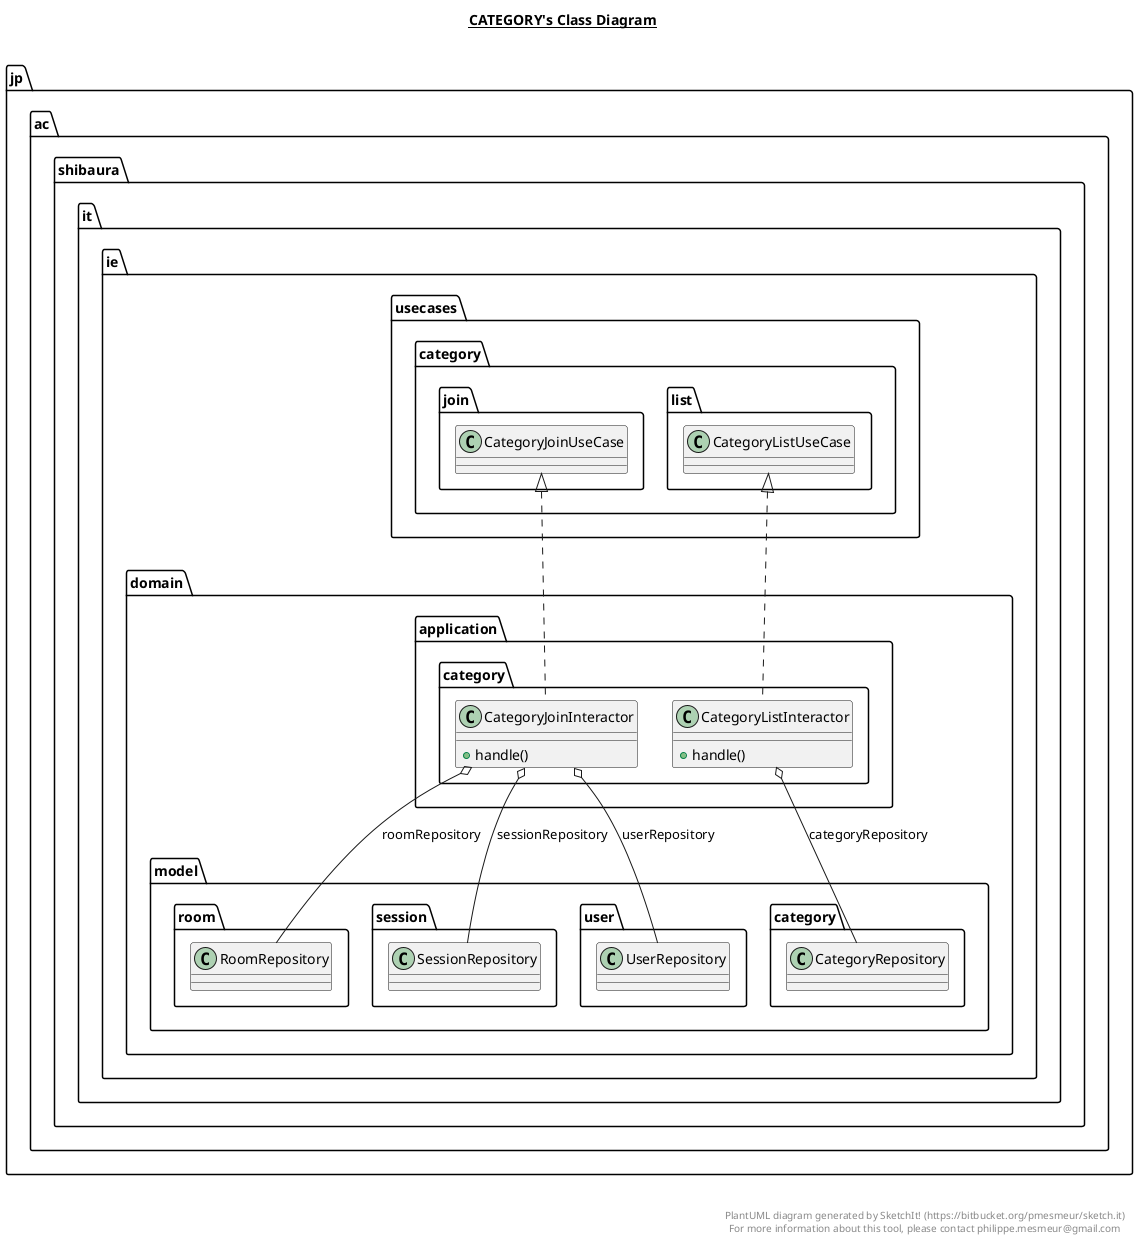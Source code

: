 @startuml

title __CATEGORY's Class Diagram__\n

  namespace jp.ac.shibaura.it.ie {
    namespace domain.application.category {
      class jp.ac.shibaura.it.ie.domain.application.category.CategoryJoinInteractor {
          + handle()
      }
    }
  }
  

  namespace jp.ac.shibaura.it.ie {
    namespace domain.application.category {
      class jp.ac.shibaura.it.ie.domain.application.category.CategoryListInteractor {
          + handle()
      }
    }
  }
  

  jp.ac.shibaura.it.ie.domain.application.category.CategoryJoinInteractor .up.|> jp.ac.shibaura.it.ie.usecases.category.join.CategoryJoinUseCase
  jp.ac.shibaura.it.ie.domain.application.category.CategoryJoinInteractor o-- jp.ac.shibaura.it.ie.domain.model.room.RoomRepository : roomRepository
  jp.ac.shibaura.it.ie.domain.application.category.CategoryJoinInteractor o-- jp.ac.shibaura.it.ie.domain.model.session.SessionRepository : sessionRepository
  jp.ac.shibaura.it.ie.domain.application.category.CategoryJoinInteractor o-- jp.ac.shibaura.it.ie.domain.model.user.UserRepository : userRepository
  jp.ac.shibaura.it.ie.domain.application.category.CategoryListInteractor .up.|> jp.ac.shibaura.it.ie.usecases.category.list.CategoryListUseCase
  jp.ac.shibaura.it.ie.domain.application.category.CategoryListInteractor o-- jp.ac.shibaura.it.ie.domain.model.category.CategoryRepository : categoryRepository


right footer


PlantUML diagram generated by SketchIt! (https://bitbucket.org/pmesmeur/sketch.it)
For more information about this tool, please contact philippe.mesmeur@gmail.com
endfooter

@enduml

